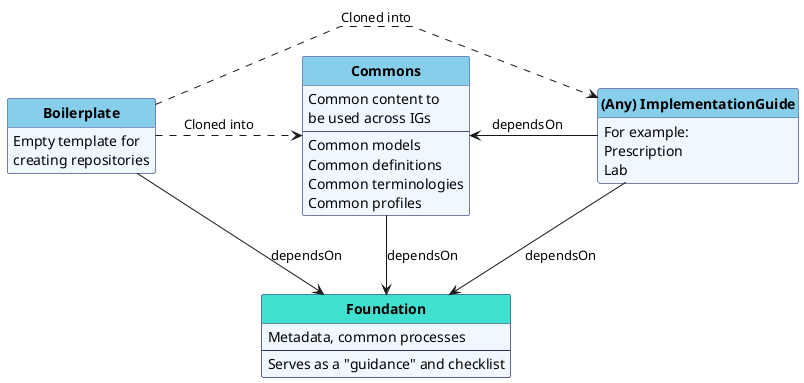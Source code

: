 @startuml
'skinparam linetype ortho
skinparam linetype polyline
hide circle
hide stereotype
hide methods

'!pragma layout smetana

skinparam class<<MD>> {
 BorderColor DarkSlateGray
 BackgroundColor WhiteSmoke
 HeaderBackgroundColor #909090
}

skinparam class<<TM>> {
 BorderColor #505090
 BackgroundColor AliceBlue
 HeaderBackgroundColor SkyBlue
}


skinparam class<<TM+>> {
 BorderColor #303070  
 BackgroundColor AliceBlue
 HeaderBackgroundColor Turquoise 
}


    class "**Foundation**" as Base<<TM+>> {
        Metadata, common processes
        --
        Serves as a "guidance" and checklist
    }


    class "**Commons**" as CE<<TM>> {
        Common content to 
 be used across IGs
--
   Common models
   Common definitions
   Common terminologies
   Common profiles
    }


    class "**Boilerplate**" as E<<TM>> {
        Empty template for 
creating repositories
    }


    class "**(Any) ImplementationGuide**" as IG<<TM>> {
    For example:
    Prescription
    Lab
    }



    ' class "**PublicationRepo**" as Pub<<MD>> {
    '   Webroot content repository
    '   for published releases (html)
    '   --
    ' }


' We con't want IGs to define on StarterKit
' Common contains instances of SGPersona



'T  .d[hidden].> CE
E  .r.> CE: "   Cloned into         "
'E  .u.> T: "   Cloned into         "



E  .r.> IG: "Cloned into"
E -r-> Base: "dependsOn"
CE --> Base: "dependsOn"
IG --> Base: "dependsOn"
'IG -u-> T: "dependsOn"
'IG .r.> Pub : "                "
'T -d[hidden]-> IG : "           "
CE <-r- IG : " dependsOn     "





'C -u-> Core 


'IG  <.. CE: "   Cloned into         "



@enduml
